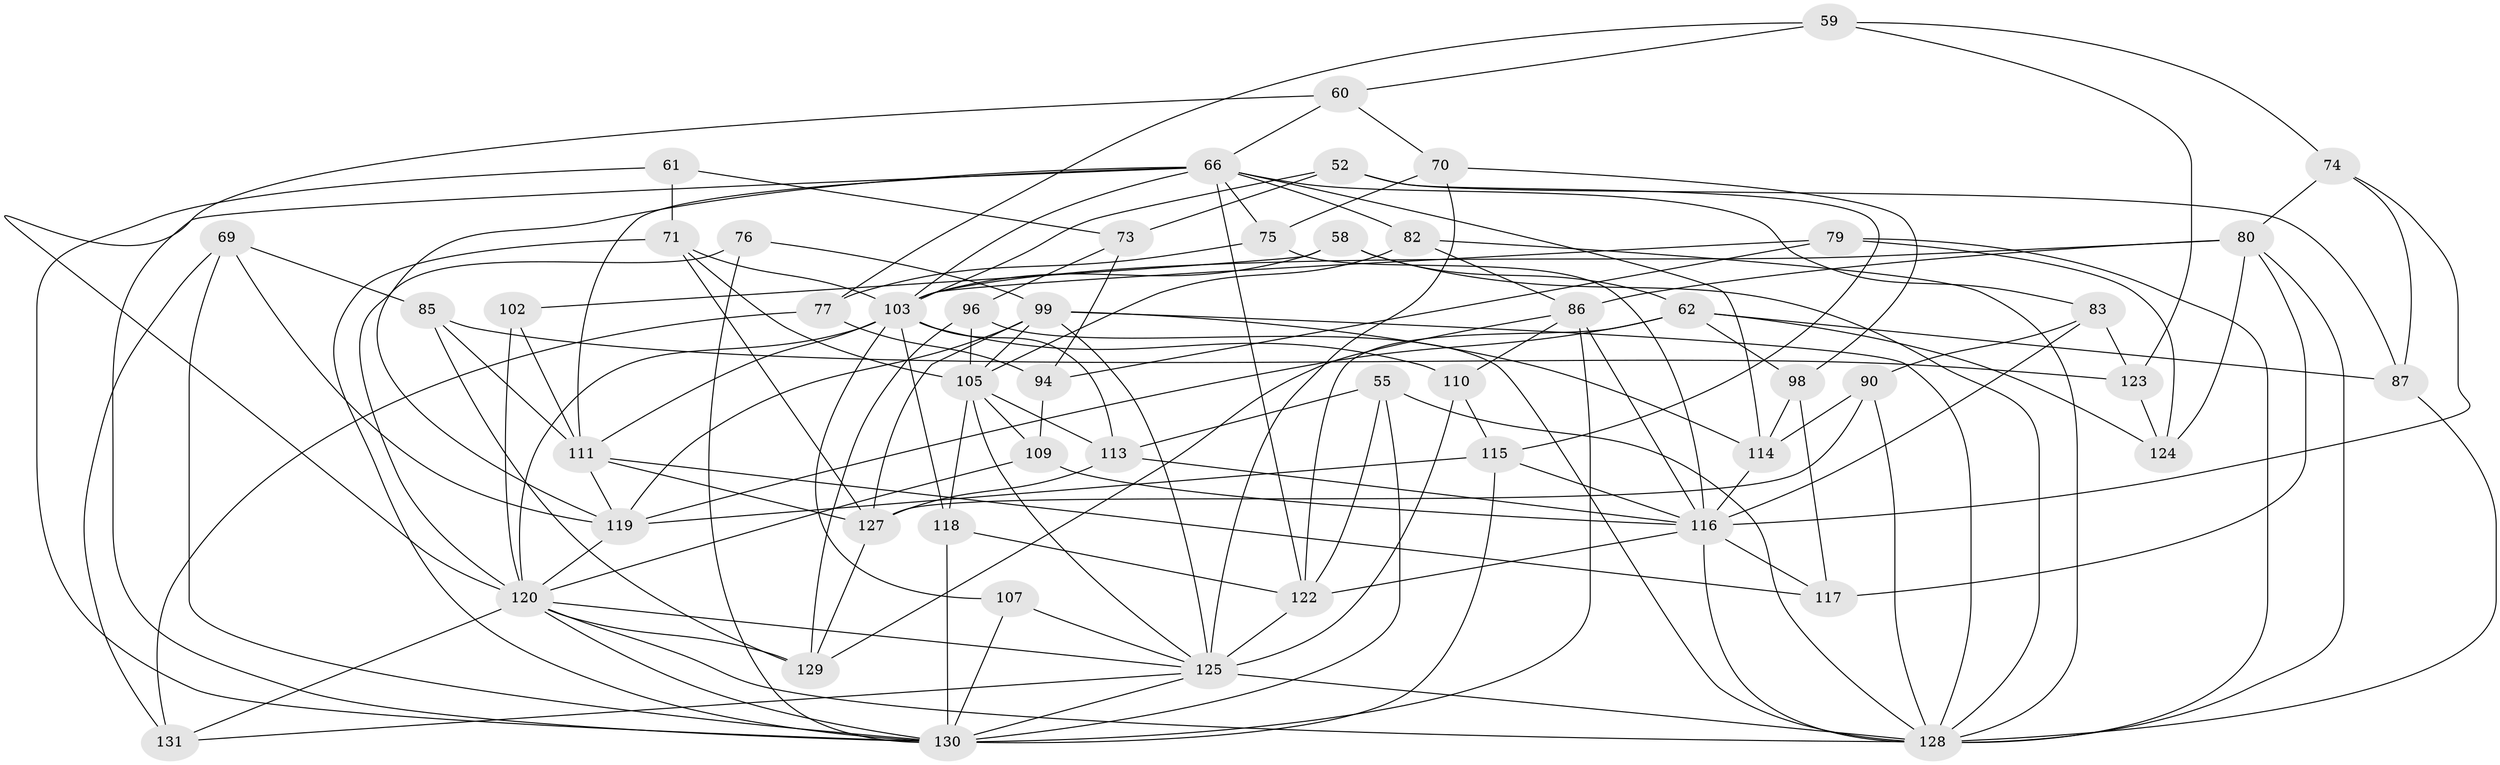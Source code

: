 // original degree distribution, {4: 1.0}
// Generated by graph-tools (version 1.1) at 2025/01/03/04/25 22:01:08]
// undirected, 52 vertices, 141 edges
graph export_dot {
graph [start="1"]
  node [color=gray90,style=filled];
  52;
  55;
  58 [super="+1"];
  59;
  60;
  61;
  62 [super="+36"];
  66 [super="+46+56+57"];
  69;
  70;
  71 [super="+34"];
  73;
  74;
  75;
  76;
  77;
  79;
  80 [super="+25+26"];
  82;
  83;
  85;
  86 [super="+42+72"];
  87;
  90 [super="+81"];
  94;
  96;
  98;
  99 [super="+43+50"];
  102;
  103 [super="+92+93"];
  105 [super="+7+17+37"];
  107;
  109;
  110;
  111 [super="+108"];
  113 [super="+67"];
  114 [super="+11+51"];
  115 [super="+5+47"];
  116 [super="+13+28+15+49"];
  117;
  118;
  119 [super="+91+68+106"];
  120 [super="+8+12+18+78+100"];
  122 [super="+44+65+112"];
  123;
  124;
  125 [super="+121"];
  127 [super="+64"];
  128 [super="+4+54+6+31+35+88"];
  129 [super="+126"];
  130 [super="+45+104+89"];
  131;
  52 -- 73;
  52 -- 87;
  52 -- 115;
  52 -- 103;
  55 -- 113;
  55 -- 128;
  55 -- 122;
  55 -- 130;
  58 -- 102 [weight=2];
  58 -- 128 [weight=2];
  58 -- 62;
  58 -- 103;
  59 -- 60;
  59 -- 77;
  59 -- 74;
  59 -- 123;
  60 -- 70;
  60 -- 66;
  60 -- 120;
  61 -- 130;
  61 -- 73;
  61 -- 71 [weight=2];
  62 -- 98;
  62 -- 124;
  62 -- 87;
  62 -- 122 [weight=2];
  62 -- 119 [weight=2];
  66 -- 82;
  66 -- 114 [weight=2];
  66 -- 83;
  66 -- 103 [weight=3];
  66 -- 75;
  66 -- 122 [weight=2];
  66 -- 130;
  66 -- 111;
  66 -- 119;
  69 -- 85;
  69 -- 131;
  69 -- 130;
  69 -- 119;
  70 -- 98;
  70 -- 75;
  70 -- 125;
  71 -- 105;
  71 -- 103;
  71 -- 127;
  71 -- 130;
  73 -- 94;
  73 -- 96;
  74 -- 87;
  74 -- 116;
  74 -- 80;
  75 -- 77;
  75 -- 116;
  76 -- 99;
  76 -- 120 [weight=2];
  76 -- 130;
  77 -- 131;
  77 -- 94;
  79 -- 94;
  79 -- 124;
  79 -- 128;
  79 -- 103;
  80 -- 124;
  80 -- 128;
  80 -- 117;
  80 -- 103 [weight=2];
  80 -- 86 [weight=2];
  82 -- 86;
  82 -- 105;
  82 -- 128;
  83 -- 90;
  83 -- 123;
  83 -- 116;
  85 -- 111;
  85 -- 129;
  85 -- 123;
  86 -- 116;
  86 -- 110;
  86 -- 129;
  86 -- 130 [weight=2];
  87 -- 128;
  90 -- 128 [weight=2];
  90 -- 114 [weight=2];
  90 -- 127;
  94 -- 109;
  96 -- 128;
  96 -- 129;
  96 -- 105;
  98 -- 114;
  98 -- 117;
  99 -- 128 [weight=5];
  99 -- 127 [weight=3];
  99 -- 114;
  99 -- 105 [weight=2];
  99 -- 125;
  99 -- 119;
  102 -- 120;
  102 -- 111;
  103 -- 107;
  103 -- 120 [weight=4];
  103 -- 110;
  103 -- 111;
  103 -- 113;
  103 -- 118;
  105 -- 118;
  105 -- 113 [weight=2];
  105 -- 109;
  105 -- 125;
  107 -- 125;
  107 -- 130 [weight=2];
  109 -- 116;
  109 -- 120;
  110 -- 115;
  110 -- 125;
  111 -- 117;
  111 -- 119 [weight=2];
  111 -- 127;
  113 -- 116;
  113 -- 127;
  114 -- 116 [weight=2];
  115 -- 116;
  115 -- 130 [weight=2];
  115 -- 119 [weight=3];
  116 -- 117;
  116 -- 128 [weight=3];
  116 -- 122;
  118 -- 122;
  118 -- 130;
  119 -- 120 [weight=2];
  120 -- 128 [weight=3];
  120 -- 131;
  120 -- 129 [weight=2];
  120 -- 125;
  120 -- 130 [weight=2];
  122 -- 125 [weight=3];
  123 -- 124;
  125 -- 128;
  125 -- 131;
  125 -- 130;
  127 -- 129;
}
